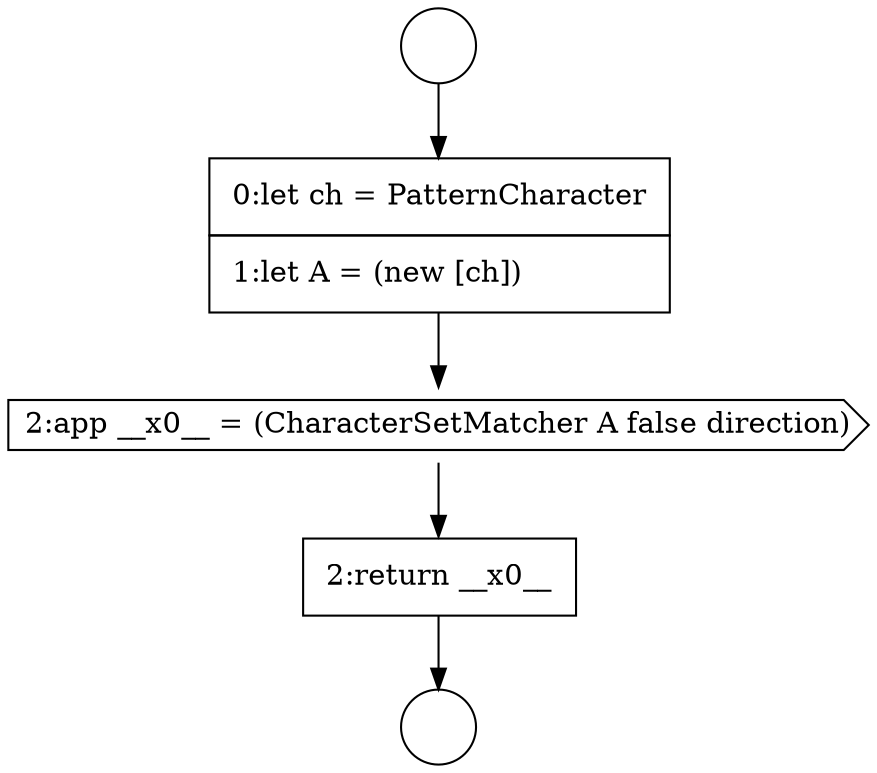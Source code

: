 digraph {
  node13494 [shape=circle label=" " color="black" fillcolor="white" style=filled]
  node13498 [shape=none, margin=0, label=<<font color="black">
    <table border="0" cellborder="1" cellspacing="0" cellpadding="10">
      <tr><td align="left">2:return __x0__</td></tr>
    </table>
  </font>> color="black" fillcolor="white" style=filled]
  node13495 [shape=circle label=" " color="black" fillcolor="white" style=filled]
  node13497 [shape=cds, label=<<font color="black">2:app __x0__ = (CharacterSetMatcher A false direction)</font>> color="black" fillcolor="white" style=filled]
  node13496 [shape=none, margin=0, label=<<font color="black">
    <table border="0" cellborder="1" cellspacing="0" cellpadding="10">
      <tr><td align="left">0:let ch = PatternCharacter</td></tr>
      <tr><td align="left">1:let A = (new [ch])</td></tr>
    </table>
  </font>> color="black" fillcolor="white" style=filled]
  node13494 -> node13496 [ color="black"]
  node13496 -> node13497 [ color="black"]
  node13497 -> node13498 [ color="black"]
  node13498 -> node13495 [ color="black"]
}
